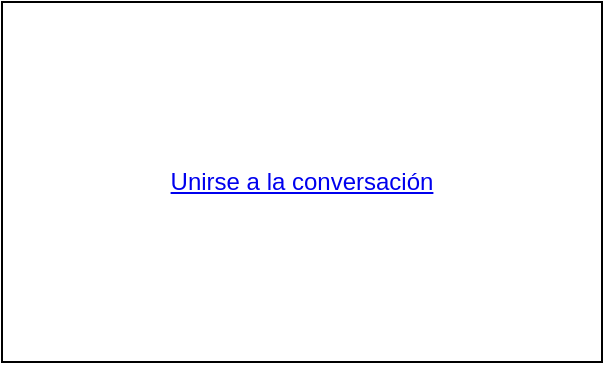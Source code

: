 <mxfile version="27.0.5">
  <diagram name="Página-1" id="LPzA1EdKOrGCX12UJips">
    <mxGraphModel dx="1426" dy="785" grid="1" gridSize="10" guides="1" tooltips="1" connect="1" arrows="1" fold="1" page="1" pageScale="1" pageWidth="827" pageHeight="1169" math="0" shadow="0">
      <root>
        <mxCell id="0" />
        <mxCell id="1" parent="0" />
        <mxCell id="PLq7bLbhNVtnZE1cqoIw-1" value="&lt;a href=&quot;https://teams.microsoft.com/dl/launcher/launcher.html?url=%2F_%23%2Fl%2Fmeetup-join%2F19%3Ameeting_OWExYzFlZDQtMTZiYi00NzA0LThmOTctNWM4ZGM3YTBmYjU5%40thread.v2%2F0%3Fcontext%3D%257b%2522Tid%2522%253a%252210a76712-94f6-46a2-9155-31bd8b76f937%2522%252c%2522Oid%2522%253a%25221cc835ed-596e-45f8-ac82-881e093c78e5%2522%257d%26anon%3Dtrue&amp;amp;type=meetup-join&amp;amp;deeplinkId=420dcc0a-81aa-4a4b-98f3-42211c1a493c&amp;amp;directDl=true&amp;amp;msLaunch=true&amp;amp;enableMobilePage=true&amp;amp;suppressPrompt=true&quot;&gt;Unirse a la conversación&lt;/a&gt;" style="rounded=0;whiteSpace=wrap;html=1;" parent="1" vertex="1">
          <mxGeometry x="170" y="100" width="300" height="180" as="geometry" />
        </mxCell>
      </root>
    </mxGraphModel>
  </diagram>
</mxfile>
